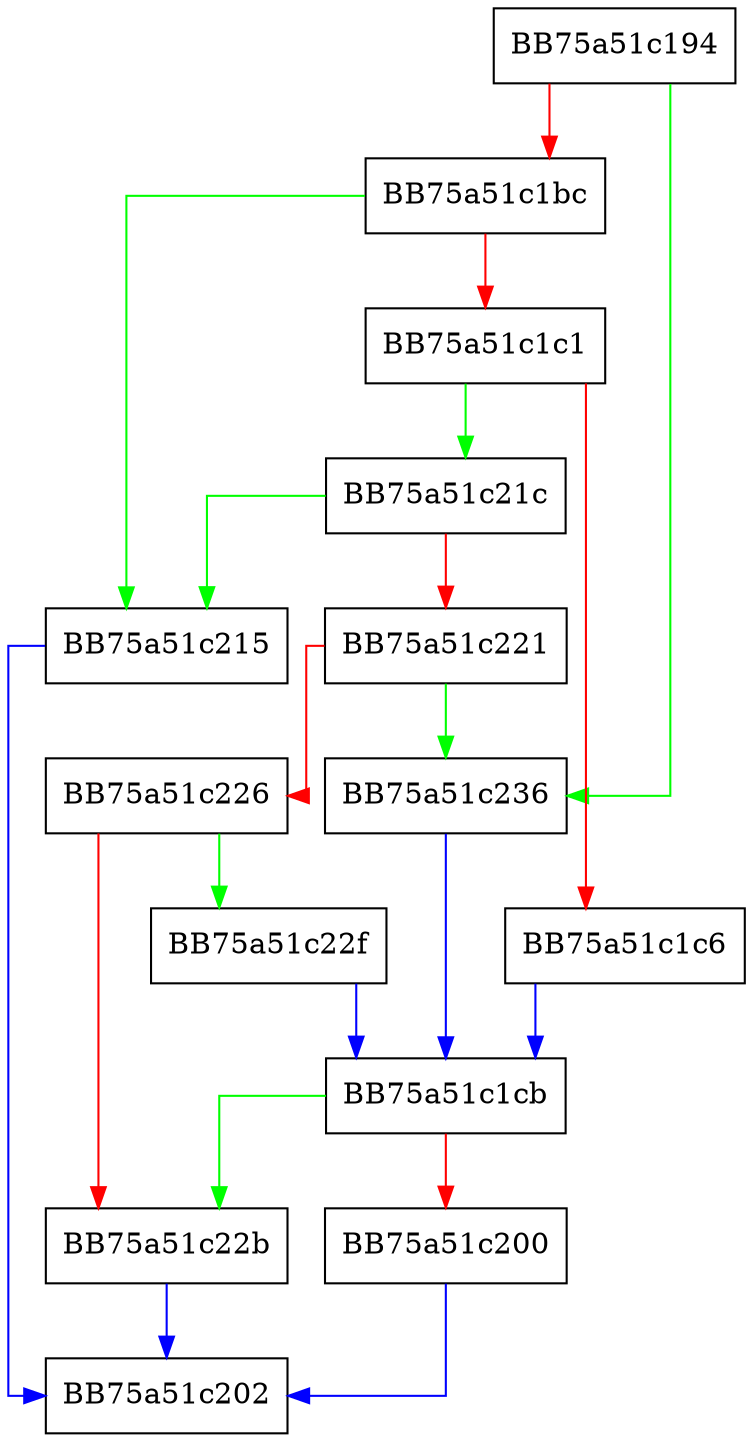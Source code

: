 digraph GetTokenExtends {
  node [shape="box"];
  graph [splines=ortho];
  BB75a51c194 -> BB75a51c236 [color="green"];
  BB75a51c194 -> BB75a51c1bc [color="red"];
  BB75a51c1bc -> BB75a51c215 [color="green"];
  BB75a51c1bc -> BB75a51c1c1 [color="red"];
  BB75a51c1c1 -> BB75a51c21c [color="green"];
  BB75a51c1c1 -> BB75a51c1c6 [color="red"];
  BB75a51c1c6 -> BB75a51c1cb [color="blue"];
  BB75a51c1cb -> BB75a51c22b [color="green"];
  BB75a51c1cb -> BB75a51c200 [color="red"];
  BB75a51c200 -> BB75a51c202 [color="blue"];
  BB75a51c215 -> BB75a51c202 [color="blue"];
  BB75a51c21c -> BB75a51c215 [color="green"];
  BB75a51c21c -> BB75a51c221 [color="red"];
  BB75a51c221 -> BB75a51c236 [color="green"];
  BB75a51c221 -> BB75a51c226 [color="red"];
  BB75a51c226 -> BB75a51c22f [color="green"];
  BB75a51c226 -> BB75a51c22b [color="red"];
  BB75a51c22b -> BB75a51c202 [color="blue"];
  BB75a51c22f -> BB75a51c1cb [color="blue"];
  BB75a51c236 -> BB75a51c1cb [color="blue"];
}